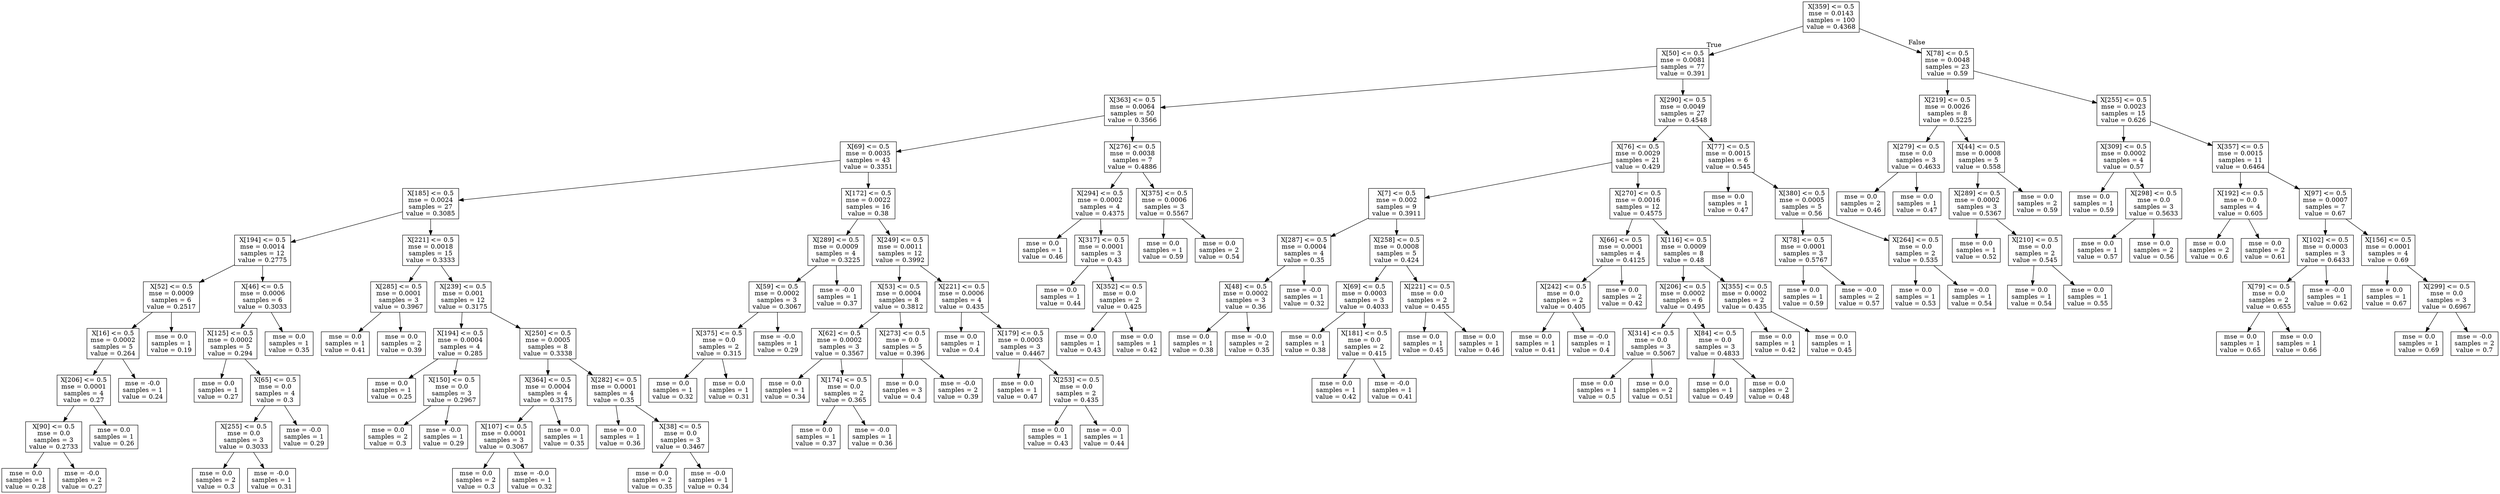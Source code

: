digraph Tree {
node [shape=box] ;
0 [label="X[359] <= 0.5\nmse = 0.0143\nsamples = 100\nvalue = 0.4368"] ;
1 [label="X[50] <= 0.5\nmse = 0.0081\nsamples = 77\nvalue = 0.391"] ;
0 -> 1 [labeldistance=2.5, labelangle=45, headlabel="True"] ;
2 [label="X[363] <= 0.5\nmse = 0.0064\nsamples = 50\nvalue = 0.3566"] ;
1 -> 2 ;
3 [label="X[69] <= 0.5\nmse = 0.0035\nsamples = 43\nvalue = 0.3351"] ;
2 -> 3 ;
4 [label="X[185] <= 0.5\nmse = 0.0024\nsamples = 27\nvalue = 0.3085"] ;
3 -> 4 ;
5 [label="X[194] <= 0.5\nmse = 0.0014\nsamples = 12\nvalue = 0.2775"] ;
4 -> 5 ;
6 [label="X[52] <= 0.5\nmse = 0.0009\nsamples = 6\nvalue = 0.2517"] ;
5 -> 6 ;
7 [label="X[16] <= 0.5\nmse = 0.0002\nsamples = 5\nvalue = 0.264"] ;
6 -> 7 ;
8 [label="X[206] <= 0.5\nmse = 0.0001\nsamples = 4\nvalue = 0.27"] ;
7 -> 8 ;
9 [label="X[90] <= 0.5\nmse = 0.0\nsamples = 3\nvalue = 0.2733"] ;
8 -> 9 ;
10 [label="mse = 0.0\nsamples = 1\nvalue = 0.28"] ;
9 -> 10 ;
11 [label="mse = -0.0\nsamples = 2\nvalue = 0.27"] ;
9 -> 11 ;
12 [label="mse = 0.0\nsamples = 1\nvalue = 0.26"] ;
8 -> 12 ;
13 [label="mse = -0.0\nsamples = 1\nvalue = 0.24"] ;
7 -> 13 ;
14 [label="mse = 0.0\nsamples = 1\nvalue = 0.19"] ;
6 -> 14 ;
15 [label="X[46] <= 0.5\nmse = 0.0006\nsamples = 6\nvalue = 0.3033"] ;
5 -> 15 ;
16 [label="X[125] <= 0.5\nmse = 0.0002\nsamples = 5\nvalue = 0.294"] ;
15 -> 16 ;
17 [label="mse = 0.0\nsamples = 1\nvalue = 0.27"] ;
16 -> 17 ;
18 [label="X[65] <= 0.5\nmse = 0.0\nsamples = 4\nvalue = 0.3"] ;
16 -> 18 ;
19 [label="X[255] <= 0.5\nmse = 0.0\nsamples = 3\nvalue = 0.3033"] ;
18 -> 19 ;
20 [label="mse = 0.0\nsamples = 2\nvalue = 0.3"] ;
19 -> 20 ;
21 [label="mse = -0.0\nsamples = 1\nvalue = 0.31"] ;
19 -> 21 ;
22 [label="mse = -0.0\nsamples = 1\nvalue = 0.29"] ;
18 -> 22 ;
23 [label="mse = 0.0\nsamples = 1\nvalue = 0.35"] ;
15 -> 23 ;
24 [label="X[221] <= 0.5\nmse = 0.0018\nsamples = 15\nvalue = 0.3333"] ;
4 -> 24 ;
25 [label="X[285] <= 0.5\nmse = 0.0001\nsamples = 3\nvalue = 0.3967"] ;
24 -> 25 ;
26 [label="mse = 0.0\nsamples = 1\nvalue = 0.41"] ;
25 -> 26 ;
27 [label="mse = 0.0\nsamples = 2\nvalue = 0.39"] ;
25 -> 27 ;
28 [label="X[239] <= 0.5\nmse = 0.001\nsamples = 12\nvalue = 0.3175"] ;
24 -> 28 ;
29 [label="X[194] <= 0.5\nmse = 0.0004\nsamples = 4\nvalue = 0.285"] ;
28 -> 29 ;
30 [label="mse = 0.0\nsamples = 1\nvalue = 0.25"] ;
29 -> 30 ;
31 [label="X[150] <= 0.5\nmse = 0.0\nsamples = 3\nvalue = 0.2967"] ;
29 -> 31 ;
32 [label="mse = 0.0\nsamples = 2\nvalue = 0.3"] ;
31 -> 32 ;
33 [label="mse = -0.0\nsamples = 1\nvalue = 0.29"] ;
31 -> 33 ;
34 [label="X[250] <= 0.5\nmse = 0.0005\nsamples = 8\nvalue = 0.3338"] ;
28 -> 34 ;
35 [label="X[364] <= 0.5\nmse = 0.0004\nsamples = 4\nvalue = 0.3175"] ;
34 -> 35 ;
36 [label="X[107] <= 0.5\nmse = 0.0001\nsamples = 3\nvalue = 0.3067"] ;
35 -> 36 ;
37 [label="mse = 0.0\nsamples = 2\nvalue = 0.3"] ;
36 -> 37 ;
38 [label="mse = -0.0\nsamples = 1\nvalue = 0.32"] ;
36 -> 38 ;
39 [label="mse = 0.0\nsamples = 1\nvalue = 0.35"] ;
35 -> 39 ;
40 [label="X[282] <= 0.5\nmse = 0.0001\nsamples = 4\nvalue = 0.35"] ;
34 -> 40 ;
41 [label="mse = 0.0\nsamples = 1\nvalue = 0.36"] ;
40 -> 41 ;
42 [label="X[38] <= 0.5\nmse = 0.0\nsamples = 3\nvalue = 0.3467"] ;
40 -> 42 ;
43 [label="mse = 0.0\nsamples = 2\nvalue = 0.35"] ;
42 -> 43 ;
44 [label="mse = -0.0\nsamples = 1\nvalue = 0.34"] ;
42 -> 44 ;
45 [label="X[172] <= 0.5\nmse = 0.0022\nsamples = 16\nvalue = 0.38"] ;
3 -> 45 ;
46 [label="X[289] <= 0.5\nmse = 0.0009\nsamples = 4\nvalue = 0.3225"] ;
45 -> 46 ;
47 [label="X[59] <= 0.5\nmse = 0.0002\nsamples = 3\nvalue = 0.3067"] ;
46 -> 47 ;
48 [label="X[375] <= 0.5\nmse = 0.0\nsamples = 2\nvalue = 0.315"] ;
47 -> 48 ;
49 [label="mse = 0.0\nsamples = 1\nvalue = 0.32"] ;
48 -> 49 ;
50 [label="mse = 0.0\nsamples = 1\nvalue = 0.31"] ;
48 -> 50 ;
51 [label="mse = -0.0\nsamples = 1\nvalue = 0.29"] ;
47 -> 51 ;
52 [label="mse = -0.0\nsamples = 1\nvalue = 0.37"] ;
46 -> 52 ;
53 [label="X[249] <= 0.5\nmse = 0.0011\nsamples = 12\nvalue = 0.3992"] ;
45 -> 53 ;
54 [label="X[53] <= 0.5\nmse = 0.0004\nsamples = 8\nvalue = 0.3812"] ;
53 -> 54 ;
55 [label="X[62] <= 0.5\nmse = 0.0002\nsamples = 3\nvalue = 0.3567"] ;
54 -> 55 ;
56 [label="mse = 0.0\nsamples = 1\nvalue = 0.34"] ;
55 -> 56 ;
57 [label="X[174] <= 0.5\nmse = 0.0\nsamples = 2\nvalue = 0.365"] ;
55 -> 57 ;
58 [label="mse = 0.0\nsamples = 1\nvalue = 0.37"] ;
57 -> 58 ;
59 [label="mse = -0.0\nsamples = 1\nvalue = 0.36"] ;
57 -> 59 ;
60 [label="X[273] <= 0.5\nmse = 0.0\nsamples = 5\nvalue = 0.396"] ;
54 -> 60 ;
61 [label="mse = 0.0\nsamples = 3\nvalue = 0.4"] ;
60 -> 61 ;
62 [label="mse = -0.0\nsamples = 2\nvalue = 0.39"] ;
60 -> 62 ;
63 [label="X[221] <= 0.5\nmse = 0.0006\nsamples = 4\nvalue = 0.435"] ;
53 -> 63 ;
64 [label="mse = 0.0\nsamples = 1\nvalue = 0.4"] ;
63 -> 64 ;
65 [label="X[179] <= 0.5\nmse = 0.0003\nsamples = 3\nvalue = 0.4467"] ;
63 -> 65 ;
66 [label="mse = 0.0\nsamples = 1\nvalue = 0.47"] ;
65 -> 66 ;
67 [label="X[253] <= 0.5\nmse = 0.0\nsamples = 2\nvalue = 0.435"] ;
65 -> 67 ;
68 [label="mse = 0.0\nsamples = 1\nvalue = 0.43"] ;
67 -> 68 ;
69 [label="mse = -0.0\nsamples = 1\nvalue = 0.44"] ;
67 -> 69 ;
70 [label="X[276] <= 0.5\nmse = 0.0038\nsamples = 7\nvalue = 0.4886"] ;
2 -> 70 ;
71 [label="X[294] <= 0.5\nmse = 0.0002\nsamples = 4\nvalue = 0.4375"] ;
70 -> 71 ;
72 [label="mse = 0.0\nsamples = 1\nvalue = 0.46"] ;
71 -> 72 ;
73 [label="X[317] <= 0.5\nmse = 0.0001\nsamples = 3\nvalue = 0.43"] ;
71 -> 73 ;
74 [label="mse = 0.0\nsamples = 1\nvalue = 0.44"] ;
73 -> 74 ;
75 [label="X[352] <= 0.5\nmse = 0.0\nsamples = 2\nvalue = 0.425"] ;
73 -> 75 ;
76 [label="mse = 0.0\nsamples = 1\nvalue = 0.43"] ;
75 -> 76 ;
77 [label="mse = 0.0\nsamples = 1\nvalue = 0.42"] ;
75 -> 77 ;
78 [label="X[375] <= 0.5\nmse = 0.0006\nsamples = 3\nvalue = 0.5567"] ;
70 -> 78 ;
79 [label="mse = 0.0\nsamples = 1\nvalue = 0.59"] ;
78 -> 79 ;
80 [label="mse = 0.0\nsamples = 2\nvalue = 0.54"] ;
78 -> 80 ;
81 [label="X[290] <= 0.5\nmse = 0.0049\nsamples = 27\nvalue = 0.4548"] ;
1 -> 81 ;
82 [label="X[76] <= 0.5\nmse = 0.0029\nsamples = 21\nvalue = 0.429"] ;
81 -> 82 ;
83 [label="X[7] <= 0.5\nmse = 0.002\nsamples = 9\nvalue = 0.3911"] ;
82 -> 83 ;
84 [label="X[287] <= 0.5\nmse = 0.0004\nsamples = 4\nvalue = 0.35"] ;
83 -> 84 ;
85 [label="X[48] <= 0.5\nmse = 0.0002\nsamples = 3\nvalue = 0.36"] ;
84 -> 85 ;
86 [label="mse = 0.0\nsamples = 1\nvalue = 0.38"] ;
85 -> 86 ;
87 [label="mse = -0.0\nsamples = 2\nvalue = 0.35"] ;
85 -> 87 ;
88 [label="mse = -0.0\nsamples = 1\nvalue = 0.32"] ;
84 -> 88 ;
89 [label="X[258] <= 0.5\nmse = 0.0008\nsamples = 5\nvalue = 0.424"] ;
83 -> 89 ;
90 [label="X[69] <= 0.5\nmse = 0.0003\nsamples = 3\nvalue = 0.4033"] ;
89 -> 90 ;
91 [label="mse = 0.0\nsamples = 1\nvalue = 0.38"] ;
90 -> 91 ;
92 [label="X[181] <= 0.5\nmse = 0.0\nsamples = 2\nvalue = 0.415"] ;
90 -> 92 ;
93 [label="mse = 0.0\nsamples = 1\nvalue = 0.42"] ;
92 -> 93 ;
94 [label="mse = -0.0\nsamples = 1\nvalue = 0.41"] ;
92 -> 94 ;
95 [label="X[221] <= 0.5\nmse = 0.0\nsamples = 2\nvalue = 0.455"] ;
89 -> 95 ;
96 [label="mse = 0.0\nsamples = 1\nvalue = 0.45"] ;
95 -> 96 ;
97 [label="mse = 0.0\nsamples = 1\nvalue = 0.46"] ;
95 -> 97 ;
98 [label="X[270] <= 0.5\nmse = 0.0016\nsamples = 12\nvalue = 0.4575"] ;
82 -> 98 ;
99 [label="X[66] <= 0.5\nmse = 0.0001\nsamples = 4\nvalue = 0.4125"] ;
98 -> 99 ;
100 [label="X[242] <= 0.5\nmse = 0.0\nsamples = 2\nvalue = 0.405"] ;
99 -> 100 ;
101 [label="mse = 0.0\nsamples = 1\nvalue = 0.41"] ;
100 -> 101 ;
102 [label="mse = -0.0\nsamples = 1\nvalue = 0.4"] ;
100 -> 102 ;
103 [label="mse = 0.0\nsamples = 2\nvalue = 0.42"] ;
99 -> 103 ;
104 [label="X[116] <= 0.5\nmse = 0.0009\nsamples = 8\nvalue = 0.48"] ;
98 -> 104 ;
105 [label="X[206] <= 0.5\nmse = 0.0002\nsamples = 6\nvalue = 0.495"] ;
104 -> 105 ;
106 [label="X[314] <= 0.5\nmse = 0.0\nsamples = 3\nvalue = 0.5067"] ;
105 -> 106 ;
107 [label="mse = 0.0\nsamples = 1\nvalue = 0.5"] ;
106 -> 107 ;
108 [label="mse = 0.0\nsamples = 2\nvalue = 0.51"] ;
106 -> 108 ;
109 [label="X[84] <= 0.5\nmse = 0.0\nsamples = 3\nvalue = 0.4833"] ;
105 -> 109 ;
110 [label="mse = 0.0\nsamples = 1\nvalue = 0.49"] ;
109 -> 110 ;
111 [label="mse = 0.0\nsamples = 2\nvalue = 0.48"] ;
109 -> 111 ;
112 [label="X[355] <= 0.5\nmse = 0.0002\nsamples = 2\nvalue = 0.435"] ;
104 -> 112 ;
113 [label="mse = 0.0\nsamples = 1\nvalue = 0.42"] ;
112 -> 113 ;
114 [label="mse = 0.0\nsamples = 1\nvalue = 0.45"] ;
112 -> 114 ;
115 [label="X[77] <= 0.5\nmse = 0.0015\nsamples = 6\nvalue = 0.545"] ;
81 -> 115 ;
116 [label="mse = 0.0\nsamples = 1\nvalue = 0.47"] ;
115 -> 116 ;
117 [label="X[380] <= 0.5\nmse = 0.0005\nsamples = 5\nvalue = 0.56"] ;
115 -> 117 ;
118 [label="X[78] <= 0.5\nmse = 0.0001\nsamples = 3\nvalue = 0.5767"] ;
117 -> 118 ;
119 [label="mse = 0.0\nsamples = 1\nvalue = 0.59"] ;
118 -> 119 ;
120 [label="mse = -0.0\nsamples = 2\nvalue = 0.57"] ;
118 -> 120 ;
121 [label="X[264] <= 0.5\nmse = 0.0\nsamples = 2\nvalue = 0.535"] ;
117 -> 121 ;
122 [label="mse = 0.0\nsamples = 1\nvalue = 0.53"] ;
121 -> 122 ;
123 [label="mse = -0.0\nsamples = 1\nvalue = 0.54"] ;
121 -> 123 ;
124 [label="X[78] <= 0.5\nmse = 0.0048\nsamples = 23\nvalue = 0.59"] ;
0 -> 124 [labeldistance=2.5, labelangle=-45, headlabel="False"] ;
125 [label="X[219] <= 0.5\nmse = 0.0026\nsamples = 8\nvalue = 0.5225"] ;
124 -> 125 ;
126 [label="X[279] <= 0.5\nmse = 0.0\nsamples = 3\nvalue = 0.4633"] ;
125 -> 126 ;
127 [label="mse = 0.0\nsamples = 2\nvalue = 0.46"] ;
126 -> 127 ;
128 [label="mse = 0.0\nsamples = 1\nvalue = 0.47"] ;
126 -> 128 ;
129 [label="X[44] <= 0.5\nmse = 0.0008\nsamples = 5\nvalue = 0.558"] ;
125 -> 129 ;
130 [label="X[289] <= 0.5\nmse = 0.0002\nsamples = 3\nvalue = 0.5367"] ;
129 -> 130 ;
131 [label="mse = 0.0\nsamples = 1\nvalue = 0.52"] ;
130 -> 131 ;
132 [label="X[210] <= 0.5\nmse = 0.0\nsamples = 2\nvalue = 0.545"] ;
130 -> 132 ;
133 [label="mse = 0.0\nsamples = 1\nvalue = 0.54"] ;
132 -> 133 ;
134 [label="mse = 0.0\nsamples = 1\nvalue = 0.55"] ;
132 -> 134 ;
135 [label="mse = 0.0\nsamples = 2\nvalue = 0.59"] ;
129 -> 135 ;
136 [label="X[255] <= 0.5\nmse = 0.0023\nsamples = 15\nvalue = 0.626"] ;
124 -> 136 ;
137 [label="X[309] <= 0.5\nmse = 0.0002\nsamples = 4\nvalue = 0.57"] ;
136 -> 137 ;
138 [label="mse = 0.0\nsamples = 1\nvalue = 0.59"] ;
137 -> 138 ;
139 [label="X[298] <= 0.5\nmse = 0.0\nsamples = 3\nvalue = 0.5633"] ;
137 -> 139 ;
140 [label="mse = 0.0\nsamples = 1\nvalue = 0.57"] ;
139 -> 140 ;
141 [label="mse = 0.0\nsamples = 2\nvalue = 0.56"] ;
139 -> 141 ;
142 [label="X[357] <= 0.5\nmse = 0.0015\nsamples = 11\nvalue = 0.6464"] ;
136 -> 142 ;
143 [label="X[192] <= 0.5\nmse = 0.0\nsamples = 4\nvalue = 0.605"] ;
142 -> 143 ;
144 [label="mse = 0.0\nsamples = 2\nvalue = 0.6"] ;
143 -> 144 ;
145 [label="mse = 0.0\nsamples = 2\nvalue = 0.61"] ;
143 -> 145 ;
146 [label="X[97] <= 0.5\nmse = 0.0007\nsamples = 7\nvalue = 0.67"] ;
142 -> 146 ;
147 [label="X[102] <= 0.5\nmse = 0.0003\nsamples = 3\nvalue = 0.6433"] ;
146 -> 147 ;
148 [label="X[79] <= 0.5\nmse = 0.0\nsamples = 2\nvalue = 0.655"] ;
147 -> 148 ;
149 [label="mse = 0.0\nsamples = 1\nvalue = 0.65"] ;
148 -> 149 ;
150 [label="mse = 0.0\nsamples = 1\nvalue = 0.66"] ;
148 -> 150 ;
151 [label="mse = -0.0\nsamples = 1\nvalue = 0.62"] ;
147 -> 151 ;
152 [label="X[156] <= 0.5\nmse = 0.0001\nsamples = 4\nvalue = 0.69"] ;
146 -> 152 ;
153 [label="mse = 0.0\nsamples = 1\nvalue = 0.67"] ;
152 -> 153 ;
154 [label="X[299] <= 0.5\nmse = 0.0\nsamples = 3\nvalue = 0.6967"] ;
152 -> 154 ;
155 [label="mse = 0.0\nsamples = 1\nvalue = 0.69"] ;
154 -> 155 ;
156 [label="mse = -0.0\nsamples = 2\nvalue = 0.7"] ;
154 -> 156 ;
}